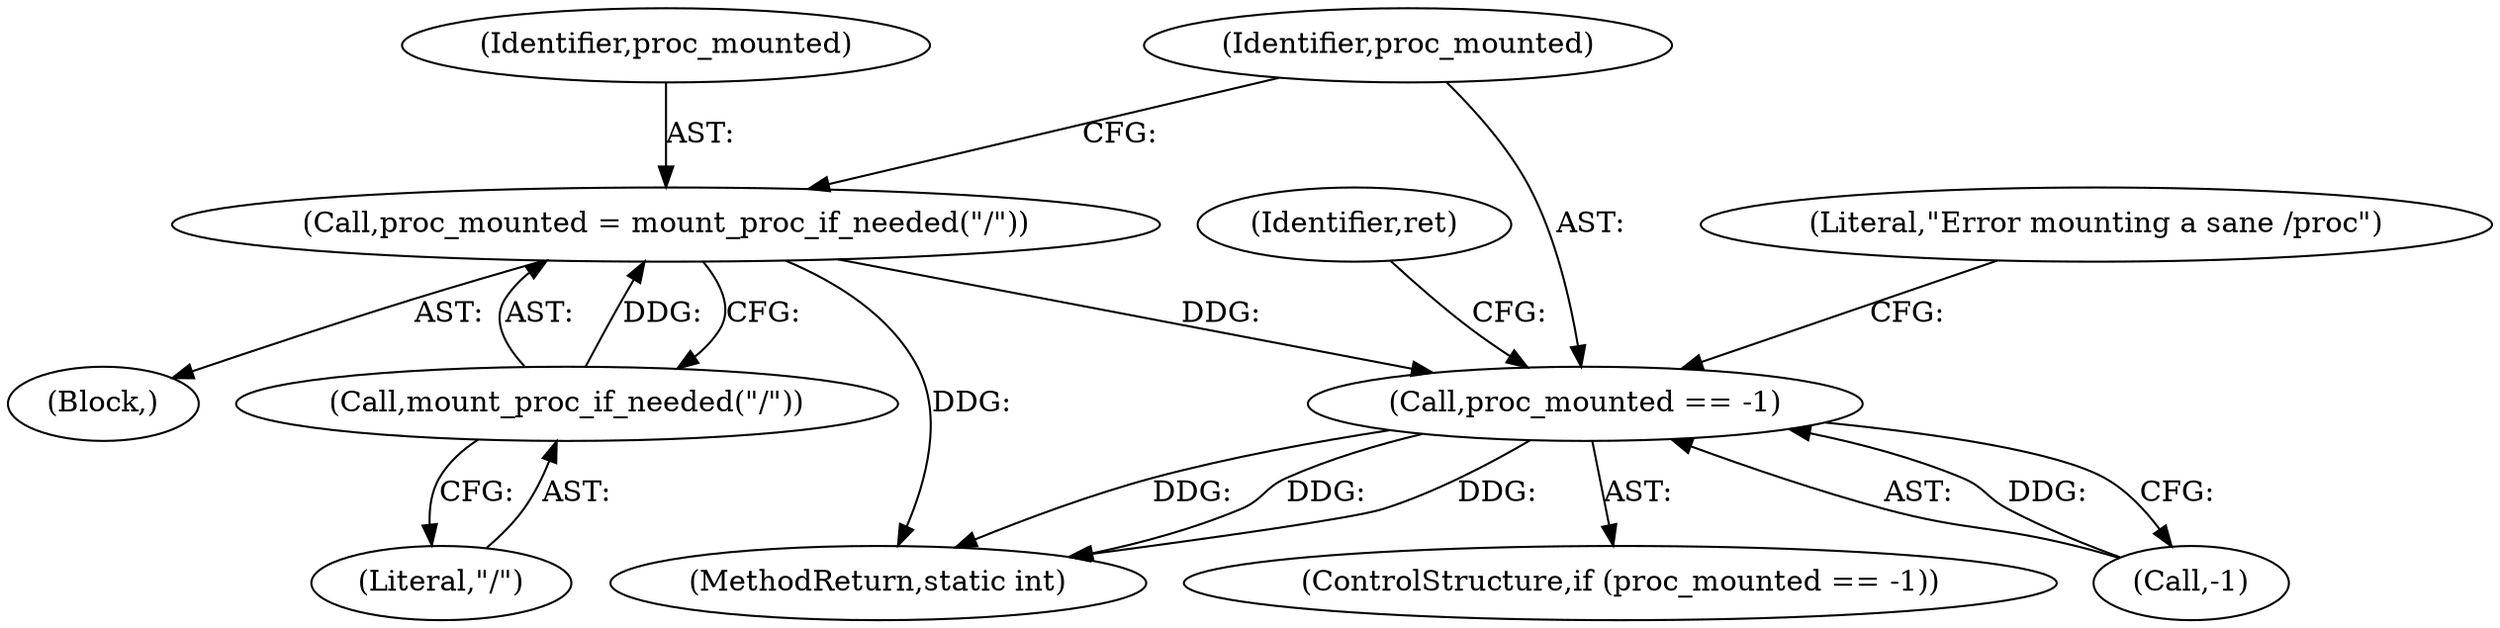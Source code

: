 digraph "1_lxc_5c3fcae78b63ac9dd56e36075903921bd9461f9e@del" {
"1000521" [label="(Call,proc_mounted = mount_proc_if_needed(\"/\"))"];
"1000523" [label="(Call,mount_proc_if_needed(\"/\"))"];
"1000526" [label="(Call,proc_mounted == -1)"];
"1000525" [label="(ControlStructure,if (proc_mounted == -1))"];
"1000527" [label="(Identifier,proc_mounted)"];
"1000524" [label="(Literal,\"/\")"];
"1000508" [label="(Block,)"];
"1000532" [label="(Literal,\"Error mounting a sane /proc\")"];
"1000523" [label="(Call,mount_proc_if_needed(\"/\"))"];
"1000537" [label="(Identifier,ret)"];
"1000521" [label="(Call,proc_mounted = mount_proc_if_needed(\"/\"))"];
"1000711" [label="(MethodReturn,static int)"];
"1000526" [label="(Call,proc_mounted == -1)"];
"1000522" [label="(Identifier,proc_mounted)"];
"1000528" [label="(Call,-1)"];
"1000521" -> "1000508"  [label="AST: "];
"1000521" -> "1000523"  [label="CFG: "];
"1000522" -> "1000521"  [label="AST: "];
"1000523" -> "1000521"  [label="AST: "];
"1000527" -> "1000521"  [label="CFG: "];
"1000521" -> "1000711"  [label="DDG: "];
"1000523" -> "1000521"  [label="DDG: "];
"1000521" -> "1000526"  [label="DDG: "];
"1000523" -> "1000524"  [label="CFG: "];
"1000524" -> "1000523"  [label="AST: "];
"1000526" -> "1000525"  [label="AST: "];
"1000526" -> "1000528"  [label="CFG: "];
"1000527" -> "1000526"  [label="AST: "];
"1000528" -> "1000526"  [label="AST: "];
"1000532" -> "1000526"  [label="CFG: "];
"1000537" -> "1000526"  [label="CFG: "];
"1000526" -> "1000711"  [label="DDG: "];
"1000526" -> "1000711"  [label="DDG: "];
"1000526" -> "1000711"  [label="DDG: "];
"1000528" -> "1000526"  [label="DDG: "];
}
